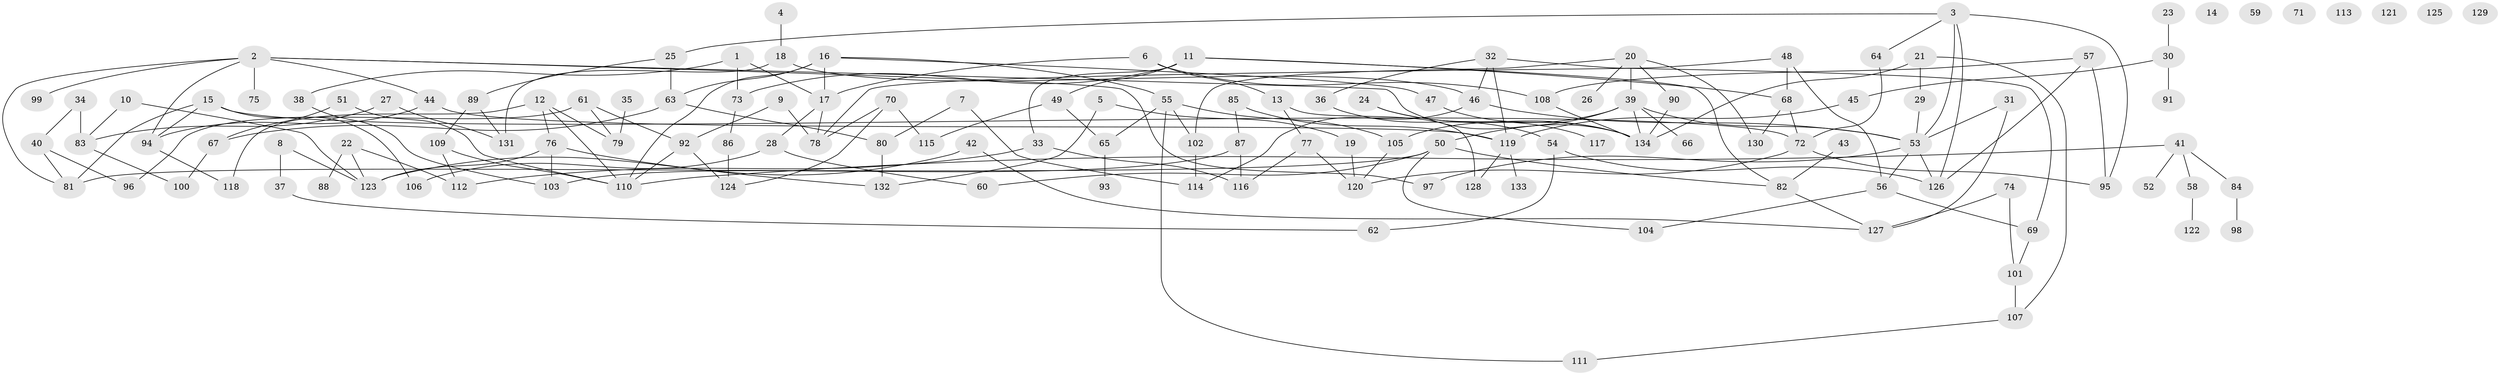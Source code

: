 // Generated by graph-tools (version 1.1) at 2025/25/03/09/25 03:25:22]
// undirected, 134 vertices, 185 edges
graph export_dot {
graph [start="1"]
  node [color=gray90,style=filled];
  1;
  2;
  3;
  4;
  5;
  6;
  7;
  8;
  9;
  10;
  11;
  12;
  13;
  14;
  15;
  16;
  17;
  18;
  19;
  20;
  21;
  22;
  23;
  24;
  25;
  26;
  27;
  28;
  29;
  30;
  31;
  32;
  33;
  34;
  35;
  36;
  37;
  38;
  39;
  40;
  41;
  42;
  43;
  44;
  45;
  46;
  47;
  48;
  49;
  50;
  51;
  52;
  53;
  54;
  55;
  56;
  57;
  58;
  59;
  60;
  61;
  62;
  63;
  64;
  65;
  66;
  67;
  68;
  69;
  70;
  71;
  72;
  73;
  74;
  75;
  76;
  77;
  78;
  79;
  80;
  81;
  82;
  83;
  84;
  85;
  86;
  87;
  88;
  89;
  90;
  91;
  92;
  93;
  94;
  95;
  96;
  97;
  98;
  99;
  100;
  101;
  102;
  103;
  104;
  105;
  106;
  107;
  108;
  109;
  110;
  111;
  112;
  113;
  114;
  115;
  116;
  117;
  118;
  119;
  120;
  121;
  122;
  123;
  124;
  125;
  126;
  127;
  128;
  129;
  130;
  131;
  132;
  133;
  134;
  1 -- 17;
  1 -- 38;
  1 -- 73;
  2 -- 44;
  2 -- 75;
  2 -- 81;
  2 -- 94;
  2 -- 97;
  2 -- 99;
  2 -- 134;
  3 -- 25;
  3 -- 53;
  3 -- 64;
  3 -- 95;
  3 -- 126;
  4 -- 18;
  5 -- 19;
  5 -- 132;
  6 -- 13;
  6 -- 17;
  6 -- 108;
  7 -- 80;
  7 -- 114;
  8 -- 37;
  8 -- 123;
  9 -- 78;
  9 -- 92;
  10 -- 83;
  10 -- 123;
  11 -- 33;
  11 -- 49;
  11 -- 68;
  11 -- 73;
  11 -- 82;
  12 -- 76;
  12 -- 79;
  12 -- 110;
  12 -- 118;
  13 -- 77;
  13 -- 128;
  15 -- 72;
  15 -- 81;
  15 -- 94;
  15 -- 106;
  16 -- 17;
  16 -- 47;
  16 -- 55;
  16 -- 63;
  16 -- 110;
  17 -- 28;
  17 -- 78;
  18 -- 46;
  18 -- 131;
  19 -- 120;
  20 -- 26;
  20 -- 39;
  20 -- 90;
  20 -- 102;
  20 -- 130;
  21 -- 29;
  21 -- 107;
  21 -- 134;
  22 -- 88;
  22 -- 112;
  22 -- 123;
  23 -- 30;
  24 -- 117;
  24 -- 134;
  25 -- 63;
  25 -- 89;
  27 -- 83;
  27 -- 131;
  28 -- 60;
  28 -- 106;
  29 -- 53;
  30 -- 45;
  30 -- 91;
  31 -- 53;
  31 -- 127;
  32 -- 36;
  32 -- 46;
  32 -- 69;
  32 -- 119;
  33 -- 112;
  33 -- 116;
  34 -- 40;
  34 -- 83;
  35 -- 79;
  36 -- 54;
  37 -- 62;
  38 -- 103;
  39 -- 50;
  39 -- 53;
  39 -- 66;
  39 -- 105;
  39 -- 134;
  40 -- 81;
  40 -- 96;
  41 -- 52;
  41 -- 58;
  41 -- 84;
  41 -- 110;
  42 -- 123;
  42 -- 127;
  43 -- 82;
  44 -- 94;
  44 -- 119;
  45 -- 119;
  46 -- 53;
  46 -- 114;
  47 -- 134;
  48 -- 56;
  48 -- 68;
  48 -- 78;
  49 -- 65;
  49 -- 115;
  50 -- 60;
  50 -- 81;
  50 -- 82;
  50 -- 104;
  51 -- 67;
  51 -- 110;
  53 -- 56;
  53 -- 97;
  53 -- 126;
  54 -- 62;
  54 -- 126;
  55 -- 65;
  55 -- 102;
  55 -- 105;
  55 -- 111;
  56 -- 69;
  56 -- 104;
  57 -- 95;
  57 -- 108;
  57 -- 126;
  58 -- 122;
  61 -- 79;
  61 -- 92;
  61 -- 96;
  63 -- 67;
  63 -- 80;
  64 -- 72;
  65 -- 93;
  67 -- 100;
  68 -- 72;
  68 -- 130;
  69 -- 101;
  70 -- 78;
  70 -- 115;
  70 -- 124;
  72 -- 95;
  72 -- 120;
  73 -- 86;
  74 -- 101;
  74 -- 127;
  76 -- 103;
  76 -- 123;
  76 -- 132;
  77 -- 116;
  77 -- 120;
  80 -- 132;
  82 -- 127;
  83 -- 100;
  84 -- 98;
  85 -- 87;
  85 -- 119;
  86 -- 124;
  87 -- 103;
  87 -- 116;
  89 -- 109;
  89 -- 131;
  90 -- 134;
  92 -- 110;
  92 -- 124;
  94 -- 118;
  101 -- 107;
  102 -- 114;
  105 -- 120;
  107 -- 111;
  108 -- 134;
  109 -- 110;
  109 -- 112;
  119 -- 128;
  119 -- 133;
}
